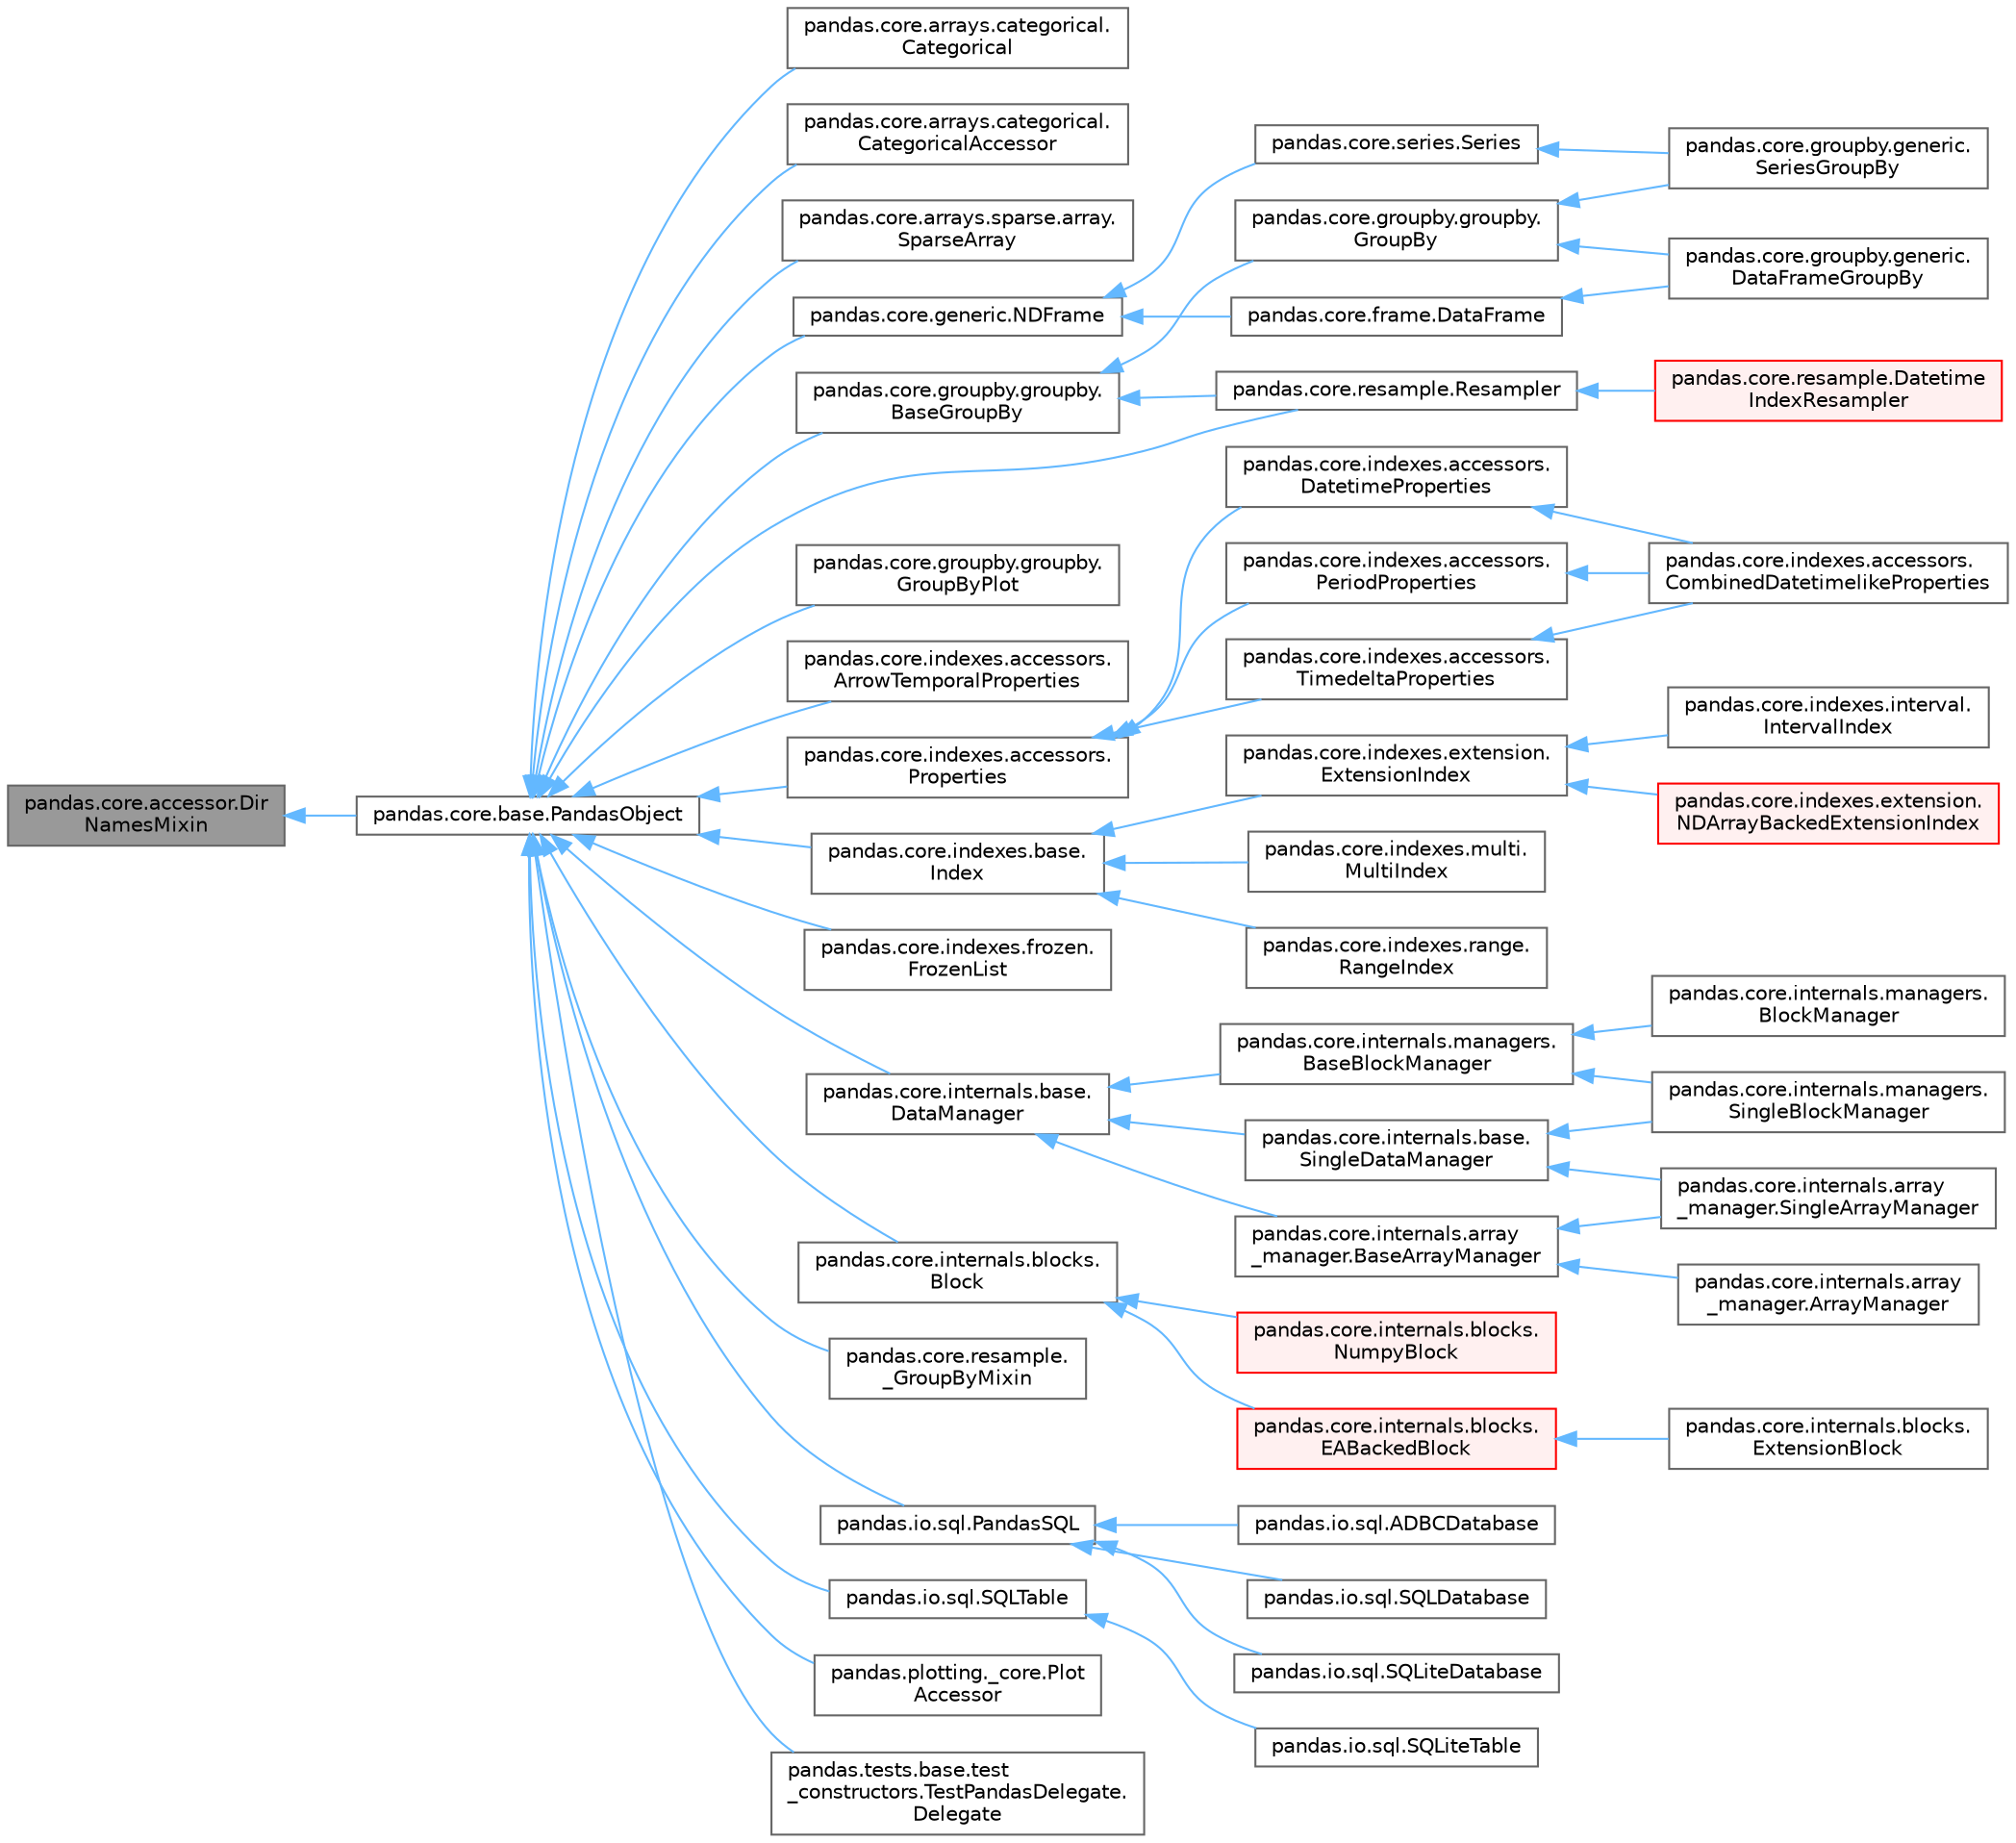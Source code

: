 digraph "pandas.core.accessor.DirNamesMixin"
{
 // LATEX_PDF_SIZE
  bgcolor="transparent";
  edge [fontname=Helvetica,fontsize=10,labelfontname=Helvetica,labelfontsize=10];
  node [fontname=Helvetica,fontsize=10,shape=box,height=0.2,width=0.4];
  rankdir="LR";
  Node1 [id="Node000001",label="pandas.core.accessor.Dir\lNamesMixin",height=0.2,width=0.4,color="gray40", fillcolor="grey60", style="filled", fontcolor="black",tooltip=" "];
  Node1 -> Node2 [id="edge56_Node000001_Node000002",dir="back",color="steelblue1",style="solid",tooltip=" "];
  Node2 [id="Node000002",label="pandas.core.base.PandasObject",height=0.2,width=0.4,color="gray40", fillcolor="white", style="filled",URL="$classpandas_1_1core_1_1base_1_1PandasObject.html",tooltip=" "];
  Node2 -> Node3 [id="edge57_Node000002_Node000003",dir="back",color="steelblue1",style="solid",tooltip=" "];
  Node3 [id="Node000003",label="pandas.core.arrays.categorical.\lCategorical",height=0.2,width=0.4,color="gray40", fillcolor="white", style="filled",URL="$classpandas_1_1core_1_1arrays_1_1categorical_1_1Categorical.html",tooltip=" "];
  Node2 -> Node4 [id="edge58_Node000002_Node000004",dir="back",color="steelblue1",style="solid",tooltip=" "];
  Node4 [id="Node000004",label="pandas.core.arrays.categorical.\lCategoricalAccessor",height=0.2,width=0.4,color="gray40", fillcolor="white", style="filled",URL="$classpandas_1_1core_1_1arrays_1_1categorical_1_1CategoricalAccessor.html",tooltip=" "];
  Node2 -> Node5 [id="edge59_Node000002_Node000005",dir="back",color="steelblue1",style="solid",tooltip=" "];
  Node5 [id="Node000005",label="pandas.core.arrays.sparse.array.\lSparseArray",height=0.2,width=0.4,color="gray40", fillcolor="white", style="filled",URL="$classpandas_1_1core_1_1arrays_1_1sparse_1_1array_1_1SparseArray.html",tooltip=" "];
  Node2 -> Node6 [id="edge60_Node000002_Node000006",dir="back",color="steelblue1",style="solid",tooltip=" "];
  Node6 [id="Node000006",label="pandas.core.generic.NDFrame",height=0.2,width=0.4,color="gray40", fillcolor="white", style="filled",URL="$classpandas_1_1core_1_1generic_1_1NDFrame.html",tooltip=" "];
  Node6 -> Node7 [id="edge61_Node000006_Node000007",dir="back",color="steelblue1",style="solid",tooltip=" "];
  Node7 [id="Node000007",label="pandas.core.frame.DataFrame",height=0.2,width=0.4,color="gray40", fillcolor="white", style="filled",URL="$classpandas_1_1core_1_1frame_1_1DataFrame.html",tooltip=" "];
  Node7 -> Node8 [id="edge62_Node000007_Node000008",dir="back",color="steelblue1",style="solid",tooltip=" "];
  Node8 [id="Node000008",label="pandas.core.groupby.generic.\lDataFrameGroupBy",height=0.2,width=0.4,color="gray40", fillcolor="white", style="filled",URL="$classpandas_1_1core_1_1groupby_1_1generic_1_1DataFrameGroupBy.html",tooltip=" "];
  Node6 -> Node9 [id="edge63_Node000006_Node000009",dir="back",color="steelblue1",style="solid",tooltip=" "];
  Node9 [id="Node000009",label="pandas.core.series.Series",height=0.2,width=0.4,color="gray40", fillcolor="white", style="filled",URL="$classpandas_1_1core_1_1series_1_1Series.html",tooltip=" "];
  Node9 -> Node10 [id="edge64_Node000009_Node000010",dir="back",color="steelblue1",style="solid",tooltip=" "];
  Node10 [id="Node000010",label="pandas.core.groupby.generic.\lSeriesGroupBy",height=0.2,width=0.4,color="gray40", fillcolor="white", style="filled",URL="$classpandas_1_1core_1_1groupby_1_1generic_1_1SeriesGroupBy.html",tooltip=" "];
  Node2 -> Node11 [id="edge65_Node000002_Node000011",dir="back",color="steelblue1",style="solid",tooltip=" "];
  Node11 [id="Node000011",label="pandas.core.groupby.groupby.\lBaseGroupBy",height=0.2,width=0.4,color="gray40", fillcolor="white", style="filled",URL="$classpandas_1_1core_1_1groupby_1_1groupby_1_1BaseGroupBy.html",tooltip=" "];
  Node11 -> Node12 [id="edge66_Node000011_Node000012",dir="back",color="steelblue1",style="solid",tooltip=" "];
  Node12 [id="Node000012",label="pandas.core.groupby.groupby.\lGroupBy",height=0.2,width=0.4,color="gray40", fillcolor="white", style="filled",URL="$classpandas_1_1core_1_1groupby_1_1groupby_1_1GroupBy.html",tooltip=" "];
  Node12 -> Node8 [id="edge67_Node000012_Node000008",dir="back",color="steelblue1",style="solid",tooltip=" "];
  Node12 -> Node10 [id="edge68_Node000012_Node000010",dir="back",color="steelblue1",style="solid",tooltip=" "];
  Node11 -> Node13 [id="edge69_Node000011_Node000013",dir="back",color="steelblue1",style="solid",tooltip=" "];
  Node13 [id="Node000013",label="pandas.core.resample.Resampler",height=0.2,width=0.4,color="gray40", fillcolor="white", style="filled",URL="$classpandas_1_1core_1_1resample_1_1Resampler.html",tooltip=" "];
  Node13 -> Node14 [id="edge70_Node000013_Node000014",dir="back",color="steelblue1",style="solid",tooltip=" "];
  Node14 [id="Node000014",label="pandas.core.resample.Datetime\lIndexResampler",height=0.2,width=0.4,color="red", fillcolor="#FFF0F0", style="filled",URL="$classpandas_1_1core_1_1resample_1_1DatetimeIndexResampler.html",tooltip=" "];
  Node2 -> Node17 [id="edge71_Node000002_Node000017",dir="back",color="steelblue1",style="solid",tooltip=" "];
  Node17 [id="Node000017",label="pandas.core.groupby.groupby.\lGroupByPlot",height=0.2,width=0.4,color="gray40", fillcolor="white", style="filled",URL="$classpandas_1_1core_1_1groupby_1_1groupby_1_1GroupByPlot.html",tooltip=" "];
  Node2 -> Node18 [id="edge72_Node000002_Node000018",dir="back",color="steelblue1",style="solid",tooltip=" "];
  Node18 [id="Node000018",label="pandas.core.indexes.accessors.\lArrowTemporalProperties",height=0.2,width=0.4,color="gray40", fillcolor="white", style="filled",URL="$classpandas_1_1core_1_1indexes_1_1accessors_1_1ArrowTemporalProperties.html",tooltip=" "];
  Node2 -> Node19 [id="edge73_Node000002_Node000019",dir="back",color="steelblue1",style="solid",tooltip=" "];
  Node19 [id="Node000019",label="pandas.core.indexes.accessors.\lProperties",height=0.2,width=0.4,color="gray40", fillcolor="white", style="filled",URL="$classpandas_1_1core_1_1indexes_1_1accessors_1_1Properties.html",tooltip=" "];
  Node19 -> Node20 [id="edge74_Node000019_Node000020",dir="back",color="steelblue1",style="solid",tooltip=" "];
  Node20 [id="Node000020",label="pandas.core.indexes.accessors.\lDatetimeProperties",height=0.2,width=0.4,color="gray40", fillcolor="white", style="filled",URL="$classpandas_1_1core_1_1indexes_1_1accessors_1_1DatetimeProperties.html",tooltip=" "];
  Node20 -> Node21 [id="edge75_Node000020_Node000021",dir="back",color="steelblue1",style="solid",tooltip=" "];
  Node21 [id="Node000021",label="pandas.core.indexes.accessors.\lCombinedDatetimelikeProperties",height=0.2,width=0.4,color="gray40", fillcolor="white", style="filled",URL="$classpandas_1_1core_1_1indexes_1_1accessors_1_1CombinedDatetimelikeProperties.html",tooltip=" "];
  Node19 -> Node22 [id="edge76_Node000019_Node000022",dir="back",color="steelblue1",style="solid",tooltip=" "];
  Node22 [id="Node000022",label="pandas.core.indexes.accessors.\lPeriodProperties",height=0.2,width=0.4,color="gray40", fillcolor="white", style="filled",URL="$classpandas_1_1core_1_1indexes_1_1accessors_1_1PeriodProperties.html",tooltip=" "];
  Node22 -> Node21 [id="edge77_Node000022_Node000021",dir="back",color="steelblue1",style="solid",tooltip=" "];
  Node19 -> Node23 [id="edge78_Node000019_Node000023",dir="back",color="steelblue1",style="solid",tooltip=" "];
  Node23 [id="Node000023",label="pandas.core.indexes.accessors.\lTimedeltaProperties",height=0.2,width=0.4,color="gray40", fillcolor="white", style="filled",URL="$classpandas_1_1core_1_1indexes_1_1accessors_1_1TimedeltaProperties.html",tooltip=" "];
  Node23 -> Node21 [id="edge79_Node000023_Node000021",dir="back",color="steelblue1",style="solid",tooltip=" "];
  Node2 -> Node24 [id="edge80_Node000002_Node000024",dir="back",color="steelblue1",style="solid",tooltip=" "];
  Node24 [id="Node000024",label="pandas.core.indexes.base.\lIndex",height=0.2,width=0.4,color="gray40", fillcolor="white", style="filled",URL="$classpandas_1_1core_1_1indexes_1_1base_1_1Index.html",tooltip=" "];
  Node24 -> Node25 [id="edge81_Node000024_Node000025",dir="back",color="steelblue1",style="solid",tooltip=" "];
  Node25 [id="Node000025",label="pandas.core.indexes.extension.\lExtensionIndex",height=0.2,width=0.4,color="gray40", fillcolor="white", style="filled",URL="$classpandas_1_1core_1_1indexes_1_1extension_1_1ExtensionIndex.html",tooltip=" "];
  Node25 -> Node26 [id="edge82_Node000025_Node000026",dir="back",color="steelblue1",style="solid",tooltip=" "];
  Node26 [id="Node000026",label="pandas.core.indexes.extension.\lNDArrayBackedExtensionIndex",height=0.2,width=0.4,color="red", fillcolor="#FFF0F0", style="filled",URL="$classpandas_1_1core_1_1indexes_1_1extension_1_1NDArrayBackedExtensionIndex.html",tooltip=" "];
  Node25 -> Node33 [id="edge83_Node000025_Node000033",dir="back",color="steelblue1",style="solid",tooltip=" "];
  Node33 [id="Node000033",label="pandas.core.indexes.interval.\lIntervalIndex",height=0.2,width=0.4,color="gray40", fillcolor="white", style="filled",URL="$classpandas_1_1core_1_1indexes_1_1interval_1_1IntervalIndex.html",tooltip=" "];
  Node24 -> Node34 [id="edge84_Node000024_Node000034",dir="back",color="steelblue1",style="solid",tooltip=" "];
  Node34 [id="Node000034",label="pandas.core.indexes.multi.\lMultiIndex",height=0.2,width=0.4,color="gray40", fillcolor="white", style="filled",URL="$classpandas_1_1core_1_1indexes_1_1multi_1_1MultiIndex.html",tooltip=" "];
  Node24 -> Node35 [id="edge85_Node000024_Node000035",dir="back",color="steelblue1",style="solid",tooltip=" "];
  Node35 [id="Node000035",label="pandas.core.indexes.range.\lRangeIndex",height=0.2,width=0.4,color="gray40", fillcolor="white", style="filled",URL="$classpandas_1_1core_1_1indexes_1_1range_1_1RangeIndex.html",tooltip=" "];
  Node2 -> Node36 [id="edge86_Node000002_Node000036",dir="back",color="steelblue1",style="solid",tooltip=" "];
  Node36 [id="Node000036",label="pandas.core.indexes.frozen.\lFrozenList",height=0.2,width=0.4,color="gray40", fillcolor="white", style="filled",URL="$classpandas_1_1core_1_1indexes_1_1frozen_1_1FrozenList.html",tooltip=" "];
  Node2 -> Node37 [id="edge87_Node000002_Node000037",dir="back",color="steelblue1",style="solid",tooltip=" "];
  Node37 [id="Node000037",label="pandas.core.internals.base.\lDataManager",height=0.2,width=0.4,color="gray40", fillcolor="white", style="filled",URL="$classpandas_1_1core_1_1internals_1_1base_1_1DataManager.html",tooltip=" "];
  Node37 -> Node38 [id="edge88_Node000037_Node000038",dir="back",color="steelblue1",style="solid",tooltip=" "];
  Node38 [id="Node000038",label="pandas.core.internals.array\l_manager.BaseArrayManager",height=0.2,width=0.4,color="gray40", fillcolor="white", style="filled",URL="$classpandas_1_1core_1_1internals_1_1array__manager_1_1BaseArrayManager.html",tooltip=" "];
  Node38 -> Node39 [id="edge89_Node000038_Node000039",dir="back",color="steelblue1",style="solid",tooltip=" "];
  Node39 [id="Node000039",label="pandas.core.internals.array\l_manager.ArrayManager",height=0.2,width=0.4,color="gray40", fillcolor="white", style="filled",URL="$classpandas_1_1core_1_1internals_1_1array__manager_1_1ArrayManager.html",tooltip=" "];
  Node38 -> Node40 [id="edge90_Node000038_Node000040",dir="back",color="steelblue1",style="solid",tooltip=" "];
  Node40 [id="Node000040",label="pandas.core.internals.array\l_manager.SingleArrayManager",height=0.2,width=0.4,color="gray40", fillcolor="white", style="filled",URL="$classpandas_1_1core_1_1internals_1_1array__manager_1_1SingleArrayManager.html",tooltip=" "];
  Node37 -> Node41 [id="edge91_Node000037_Node000041",dir="back",color="steelblue1",style="solid",tooltip=" "];
  Node41 [id="Node000041",label="pandas.core.internals.base.\lSingleDataManager",height=0.2,width=0.4,color="gray40", fillcolor="white", style="filled",URL="$classpandas_1_1core_1_1internals_1_1base_1_1SingleDataManager.html",tooltip=" "];
  Node41 -> Node40 [id="edge92_Node000041_Node000040",dir="back",color="steelblue1",style="solid",tooltip=" "];
  Node41 -> Node42 [id="edge93_Node000041_Node000042",dir="back",color="steelblue1",style="solid",tooltip=" "];
  Node42 [id="Node000042",label="pandas.core.internals.managers.\lSingleBlockManager",height=0.2,width=0.4,color="gray40", fillcolor="white", style="filled",URL="$classpandas_1_1core_1_1internals_1_1managers_1_1SingleBlockManager.html",tooltip=" "];
  Node37 -> Node43 [id="edge94_Node000037_Node000043",dir="back",color="steelblue1",style="solid",tooltip=" "];
  Node43 [id="Node000043",label="pandas.core.internals.managers.\lBaseBlockManager",height=0.2,width=0.4,color="gray40", fillcolor="white", style="filled",URL="$classpandas_1_1core_1_1internals_1_1managers_1_1BaseBlockManager.html",tooltip=" "];
  Node43 -> Node44 [id="edge95_Node000043_Node000044",dir="back",color="steelblue1",style="solid",tooltip=" "];
  Node44 [id="Node000044",label="pandas.core.internals.managers.\lBlockManager",height=0.2,width=0.4,color="gray40", fillcolor="white", style="filled",URL="$classpandas_1_1core_1_1internals_1_1managers_1_1BlockManager.html",tooltip=" "];
  Node43 -> Node42 [id="edge96_Node000043_Node000042",dir="back",color="steelblue1",style="solid",tooltip=" "];
  Node2 -> Node45 [id="edge97_Node000002_Node000045",dir="back",color="steelblue1",style="solid",tooltip=" "];
  Node45 [id="Node000045",label="pandas.core.internals.blocks.\lBlock",height=0.2,width=0.4,color="gray40", fillcolor="white", style="filled",URL="$classpandas_1_1core_1_1internals_1_1blocks_1_1Block.html",tooltip=" "];
  Node45 -> Node46 [id="edge98_Node000045_Node000046",dir="back",color="steelblue1",style="solid",tooltip=" "];
  Node46 [id="Node000046",label="pandas.core.internals.blocks.\lEABackedBlock",height=0.2,width=0.4,color="red", fillcolor="#FFF0F0", style="filled",URL="$classpandas_1_1core_1_1internals_1_1blocks_1_1EABackedBlock.html",tooltip=" "];
  Node46 -> Node47 [id="edge99_Node000046_Node000047",dir="back",color="steelblue1",style="solid",tooltip=" "];
  Node47 [id="Node000047",label="pandas.core.internals.blocks.\lExtensionBlock",height=0.2,width=0.4,color="gray40", fillcolor="white", style="filled",URL="$classpandas_1_1core_1_1internals_1_1blocks_1_1ExtensionBlock.html",tooltip=" "];
  Node45 -> Node51 [id="edge100_Node000045_Node000051",dir="back",color="steelblue1",style="solid",tooltip=" "];
  Node51 [id="Node000051",label="pandas.core.internals.blocks.\lNumpyBlock",height=0.2,width=0.4,color="red", fillcolor="#FFF0F0", style="filled",URL="$classpandas_1_1core_1_1internals_1_1blocks_1_1NumpyBlock.html",tooltip=" "];
  Node2 -> Node13 [id="edge101_Node000002_Node000013",dir="back",color="steelblue1",style="solid",tooltip=" "];
  Node2 -> Node54 [id="edge102_Node000002_Node000054",dir="back",color="steelblue1",style="solid",tooltip=" "];
  Node54 [id="Node000054",label="pandas.core.resample.\l_GroupByMixin",height=0.2,width=0.4,color="gray40", fillcolor="white", style="filled",URL="$classpandas_1_1core_1_1resample_1_1__GroupByMixin.html",tooltip=" "];
  Node2 -> Node55 [id="edge103_Node000002_Node000055",dir="back",color="steelblue1",style="solid",tooltip=" "];
  Node55 [id="Node000055",label="pandas.io.sql.PandasSQL",height=0.2,width=0.4,color="gray40", fillcolor="white", style="filled",URL="$classpandas_1_1io_1_1sql_1_1PandasSQL.html",tooltip=" "];
  Node55 -> Node56 [id="edge104_Node000055_Node000056",dir="back",color="steelblue1",style="solid",tooltip=" "];
  Node56 [id="Node000056",label="pandas.io.sql.ADBCDatabase",height=0.2,width=0.4,color="gray40", fillcolor="white", style="filled",URL="$classpandas_1_1io_1_1sql_1_1ADBCDatabase.html",tooltip=" "];
  Node55 -> Node57 [id="edge105_Node000055_Node000057",dir="back",color="steelblue1",style="solid",tooltip=" "];
  Node57 [id="Node000057",label="pandas.io.sql.SQLDatabase",height=0.2,width=0.4,color="gray40", fillcolor="white", style="filled",URL="$classpandas_1_1io_1_1sql_1_1SQLDatabase.html",tooltip=" "];
  Node55 -> Node58 [id="edge106_Node000055_Node000058",dir="back",color="steelblue1",style="solid",tooltip=" "];
  Node58 [id="Node000058",label="pandas.io.sql.SQLiteDatabase",height=0.2,width=0.4,color="gray40", fillcolor="white", style="filled",URL="$classpandas_1_1io_1_1sql_1_1SQLiteDatabase.html",tooltip=" "];
  Node2 -> Node59 [id="edge107_Node000002_Node000059",dir="back",color="steelblue1",style="solid",tooltip=" "];
  Node59 [id="Node000059",label="pandas.io.sql.SQLTable",height=0.2,width=0.4,color="gray40", fillcolor="white", style="filled",URL="$classpandas_1_1io_1_1sql_1_1SQLTable.html",tooltip=" "];
  Node59 -> Node60 [id="edge108_Node000059_Node000060",dir="back",color="steelblue1",style="solid",tooltip=" "];
  Node60 [id="Node000060",label="pandas.io.sql.SQLiteTable",height=0.2,width=0.4,color="gray40", fillcolor="white", style="filled",URL="$classpandas_1_1io_1_1sql_1_1SQLiteTable.html",tooltip=" "];
  Node2 -> Node61 [id="edge109_Node000002_Node000061",dir="back",color="steelblue1",style="solid",tooltip=" "];
  Node61 [id="Node000061",label="pandas.plotting._core.Plot\lAccessor",height=0.2,width=0.4,color="gray40", fillcolor="white", style="filled",URL="$classpandas_1_1plotting_1_1__core_1_1PlotAccessor.html",tooltip=" "];
  Node2 -> Node62 [id="edge110_Node000002_Node000062",dir="back",color="steelblue1",style="solid",tooltip=" "];
  Node62 [id="Node000062",label="pandas.tests.base.test\l_constructors.TestPandasDelegate.\lDelegate",height=0.2,width=0.4,color="gray40", fillcolor="white", style="filled",URL="$classpandas_1_1tests_1_1base_1_1test__constructors_1_1TestPandasDelegate_1_1Delegate.html",tooltip=" "];
}
